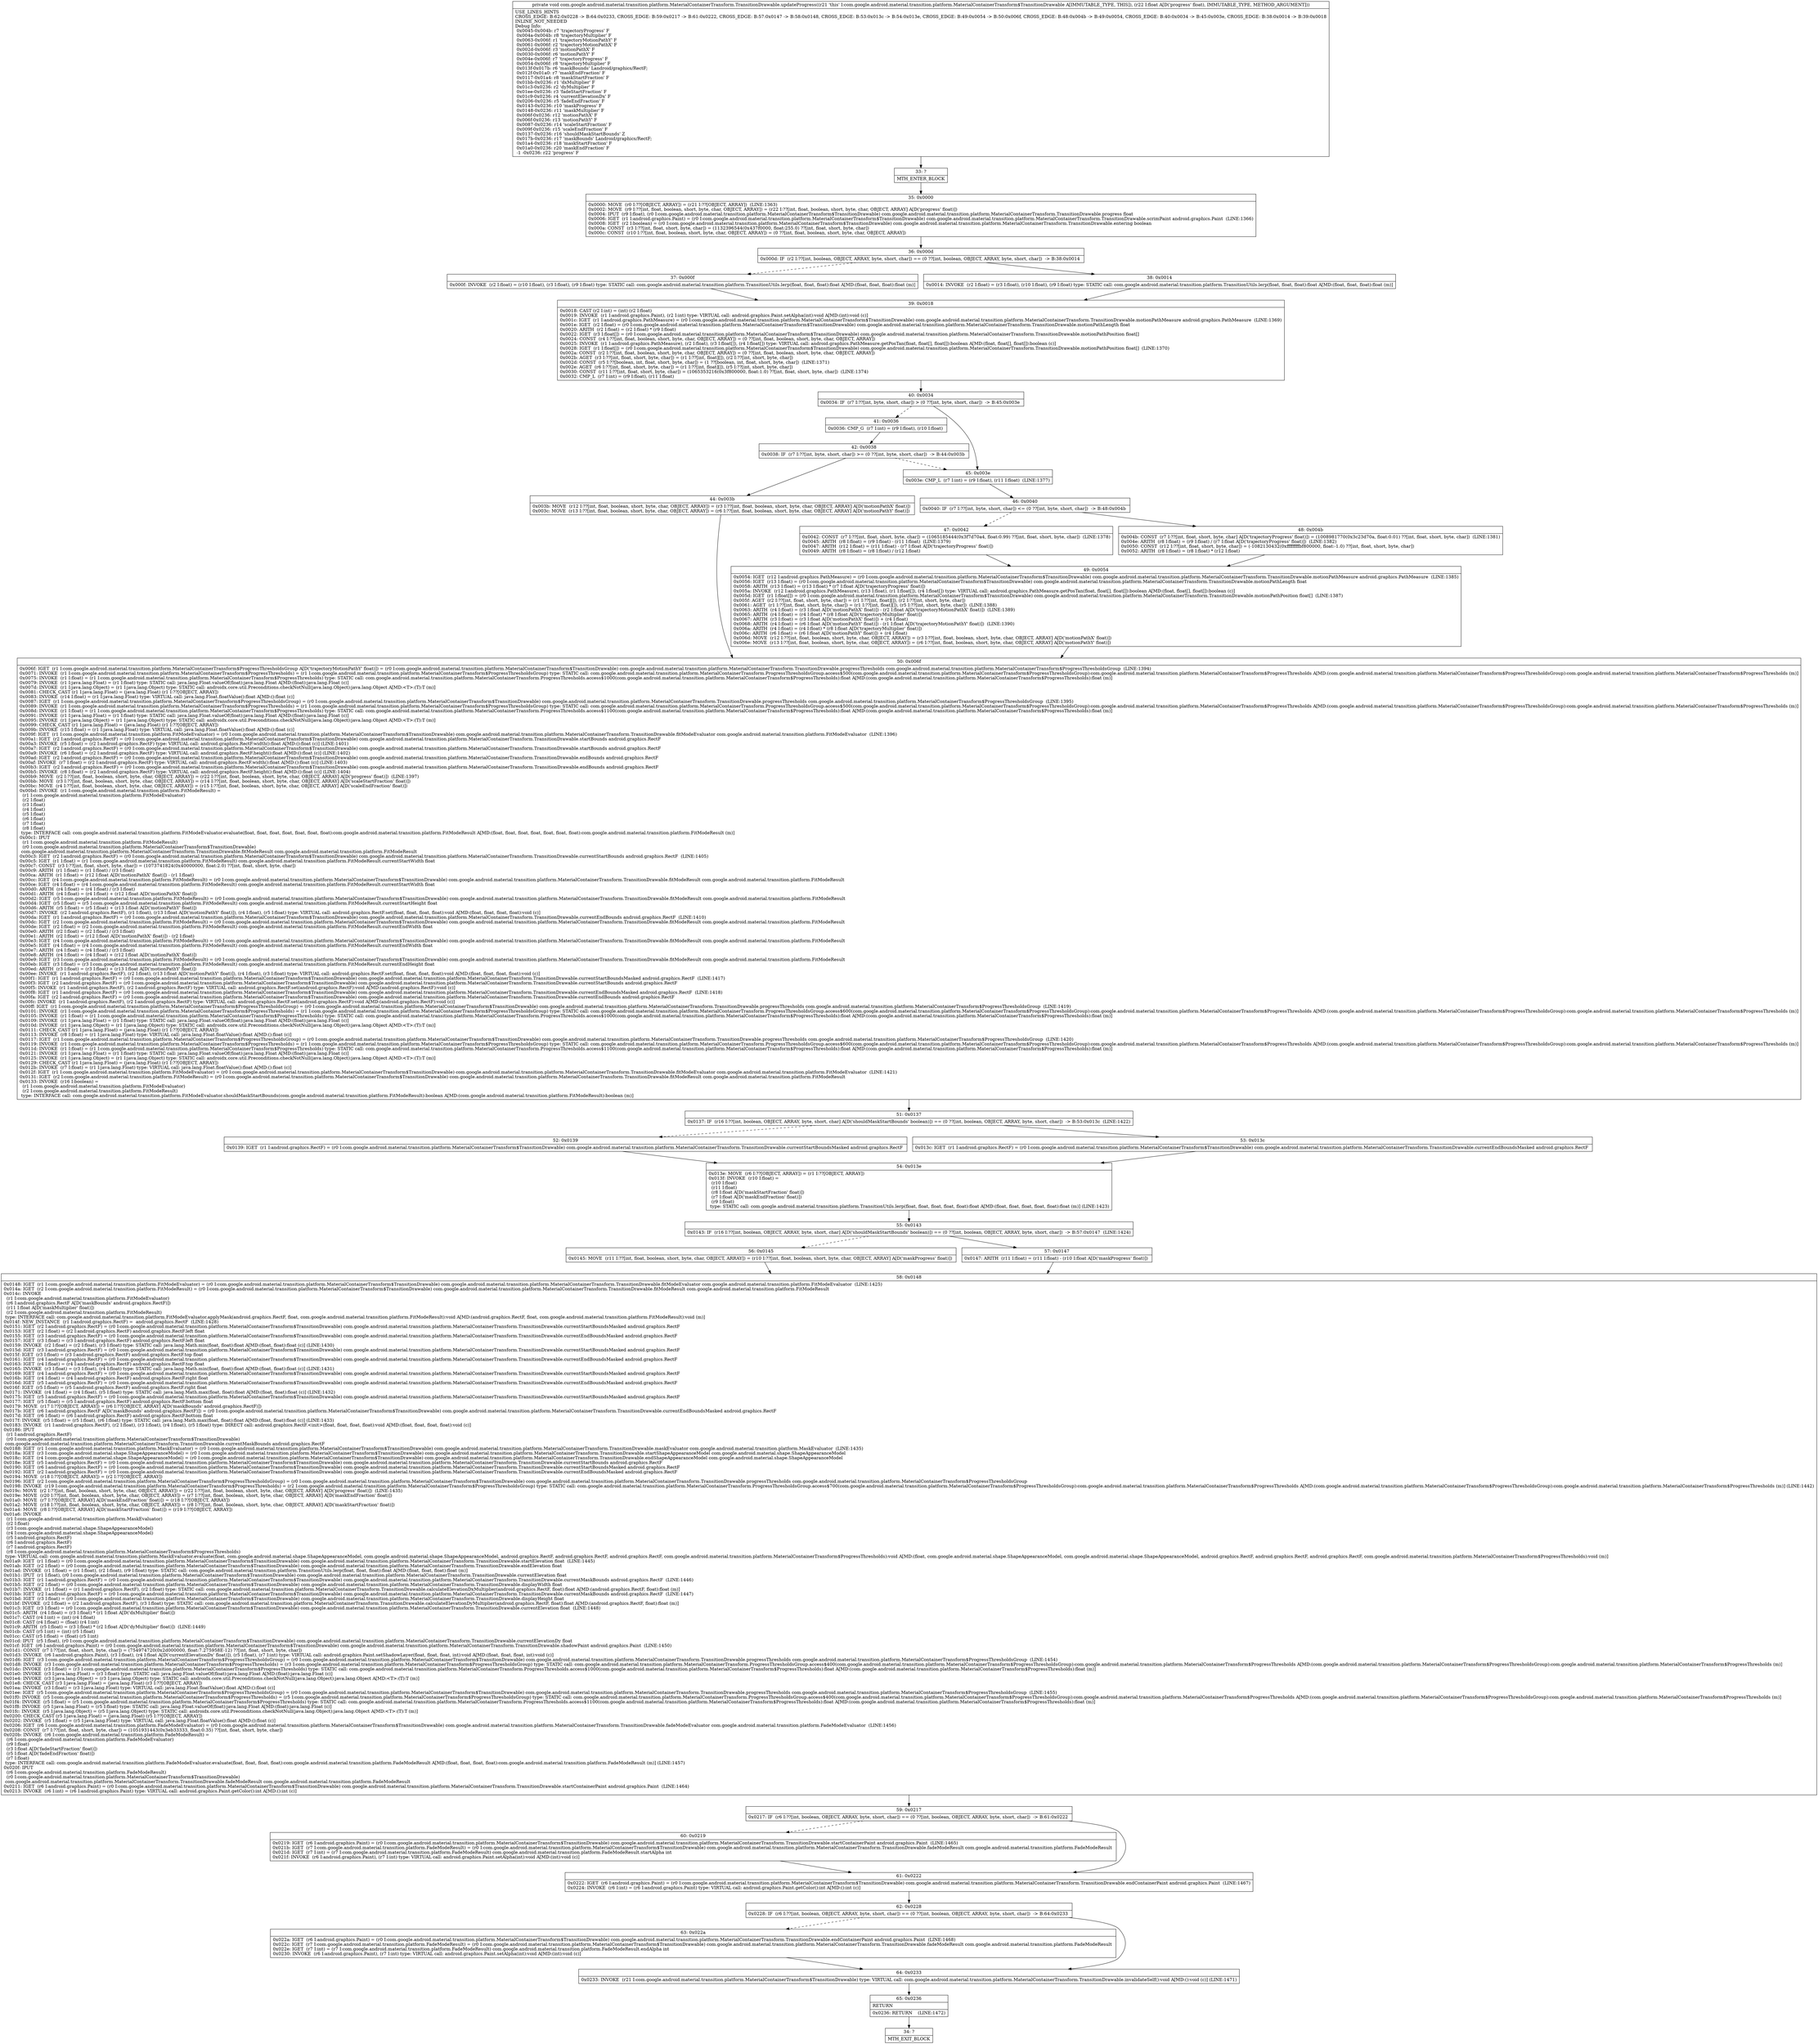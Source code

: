 digraph "CFG forcom.google.android.material.transition.platform.MaterialContainerTransform.TransitionDrawable.updateProgress(F)V" {
Node_33 [shape=record,label="{33\:\ ?|MTH_ENTER_BLOCK\l}"];
Node_35 [shape=record,label="{35\:\ 0x0000|0x0000: MOVE  (r0 I:??[OBJECT, ARRAY]) = (r21 I:??[OBJECT, ARRAY])  (LINE:1363)\l0x0002: MOVE  (r9 I:??[int, float, boolean, short, byte, char, OBJECT, ARRAY]) = (r22 I:??[int, float, boolean, short, byte, char, OBJECT, ARRAY] A[D('progress' float)]) \l0x0004: IPUT  (r9 I:float), (r0 I:com.google.android.material.transition.platform.MaterialContainerTransform$TransitionDrawable) com.google.android.material.transition.platform.MaterialContainerTransform.TransitionDrawable.progress float \l0x0006: IGET  (r1 I:android.graphics.Paint) = (r0 I:com.google.android.material.transition.platform.MaterialContainerTransform$TransitionDrawable) com.google.android.material.transition.platform.MaterialContainerTransform.TransitionDrawable.scrimPaint android.graphics.Paint  (LINE:1366)\l0x0008: IGET  (r2 I:boolean) = (r0 I:com.google.android.material.transition.platform.MaterialContainerTransform$TransitionDrawable) com.google.android.material.transition.platform.MaterialContainerTransform.TransitionDrawable.entering boolean \l0x000a: CONST  (r3 I:??[int, float, short, byte, char]) = (1132396544(0x437f0000, float:255.0) ??[int, float, short, byte, char]) \l0x000c: CONST  (r10 I:??[int, float, boolean, short, byte, char, OBJECT, ARRAY]) = (0 ??[int, float, boolean, short, byte, char, OBJECT, ARRAY]) \l}"];
Node_36 [shape=record,label="{36\:\ 0x000d|0x000d: IF  (r2 I:??[int, boolean, OBJECT, ARRAY, byte, short, char]) == (0 ??[int, boolean, OBJECT, ARRAY, byte, short, char])  \-\> B:38:0x0014 \l}"];
Node_37 [shape=record,label="{37\:\ 0x000f|0x000f: INVOKE  (r2 I:float) = (r10 I:float), (r3 I:float), (r9 I:float) type: STATIC call: com.google.android.material.transition.platform.TransitionUtils.lerp(float, float, float):float A[MD:(float, float, float):float (m)]\l}"];
Node_39 [shape=record,label="{39\:\ 0x0018|0x0018: CAST (r2 I:int) = (int) (r2 I:float) \l0x0019: INVOKE  (r1 I:android.graphics.Paint), (r2 I:int) type: VIRTUAL call: android.graphics.Paint.setAlpha(int):void A[MD:(int):void (c)]\l0x001c: IGET  (r1 I:android.graphics.PathMeasure) = (r0 I:com.google.android.material.transition.platform.MaterialContainerTransform$TransitionDrawable) com.google.android.material.transition.platform.MaterialContainerTransform.TransitionDrawable.motionPathMeasure android.graphics.PathMeasure  (LINE:1369)\l0x001e: IGET  (r2 I:float) = (r0 I:com.google.android.material.transition.platform.MaterialContainerTransform$TransitionDrawable) com.google.android.material.transition.platform.MaterialContainerTransform.TransitionDrawable.motionPathLength float \l0x0020: ARITH  (r2 I:float) = (r2 I:float) * (r9 I:float) \l0x0022: IGET  (r3 I:float[]) = (r0 I:com.google.android.material.transition.platform.MaterialContainerTransform$TransitionDrawable) com.google.android.material.transition.platform.MaterialContainerTransform.TransitionDrawable.motionPathPosition float[] \l0x0024: CONST  (r4 I:??[int, float, boolean, short, byte, char, OBJECT, ARRAY]) = (0 ??[int, float, boolean, short, byte, char, OBJECT, ARRAY]) \l0x0025: INVOKE  (r1 I:android.graphics.PathMeasure), (r2 I:float), (r3 I:float[]), (r4 I:float[]) type: VIRTUAL call: android.graphics.PathMeasure.getPosTan(float, float[], float[]):boolean A[MD:(float, float[], float[]):boolean (c)]\l0x0028: IGET  (r1 I:float[]) = (r0 I:com.google.android.material.transition.platform.MaterialContainerTransform$TransitionDrawable) com.google.android.material.transition.platform.MaterialContainerTransform.TransitionDrawable.motionPathPosition float[]  (LINE:1370)\l0x002a: CONST  (r2 I:??[int, float, boolean, short, byte, char, OBJECT, ARRAY]) = (0 ??[int, float, boolean, short, byte, char, OBJECT, ARRAY]) \l0x002b: AGET  (r3 I:??[int, float, short, byte, char]) = (r1 I:??[int, float][]), (r2 I:??[int, short, byte, char]) \l0x002d: CONST  (r5 I:??[boolean, int, float, short, byte, char]) = (1 ??[boolean, int, float, short, byte, char])  (LINE:1371)\l0x002e: AGET  (r6 I:??[int, float, short, byte, char]) = (r1 I:??[int, float][]), (r5 I:??[int, short, byte, char]) \l0x0030: CONST  (r11 I:??[int, float, short, byte, char]) = (1065353216(0x3f800000, float:1.0) ??[int, float, short, byte, char])  (LINE:1374)\l0x0032: CMP_L  (r7 I:int) = (r9 I:float), (r11 I:float) \l}"];
Node_40 [shape=record,label="{40\:\ 0x0034|0x0034: IF  (r7 I:??[int, byte, short, char]) \> (0 ??[int, byte, short, char])  \-\> B:45:0x003e \l}"];
Node_41 [shape=record,label="{41\:\ 0x0036|0x0036: CMP_G  (r7 I:int) = (r9 I:float), (r10 I:float) \l}"];
Node_42 [shape=record,label="{42\:\ 0x0038|0x0038: IF  (r7 I:??[int, byte, short, char]) \>= (0 ??[int, byte, short, char])  \-\> B:44:0x003b \l}"];
Node_44 [shape=record,label="{44\:\ 0x003b|0x003b: MOVE  (r12 I:??[int, float, boolean, short, byte, char, OBJECT, ARRAY]) = (r3 I:??[int, float, boolean, short, byte, char, OBJECT, ARRAY] A[D('motionPathX' float)]) \l0x003c: MOVE  (r13 I:??[int, float, boolean, short, byte, char, OBJECT, ARRAY]) = (r6 I:??[int, float, boolean, short, byte, char, OBJECT, ARRAY] A[D('motionPathY' float)]) \l}"];
Node_50 [shape=record,label="{50\:\ 0x006f|0x006f: IGET  (r1 I:com.google.android.material.transition.platform.MaterialContainerTransform$ProgressThresholdsGroup A[D('trajectoryMotionPathY' float)]) = (r0 I:com.google.android.material.transition.platform.MaterialContainerTransform$TransitionDrawable) com.google.android.material.transition.platform.MaterialContainerTransform.TransitionDrawable.progressThresholds com.google.android.material.transition.platform.MaterialContainerTransform$ProgressThresholdsGroup  (LINE:1394)\l0x0071: INVOKE  (r1 I:com.google.android.material.transition.platform.MaterialContainerTransform$ProgressThresholds) = (r1 I:com.google.android.material.transition.platform.MaterialContainerTransform$ProgressThresholdsGroup) type: STATIC call: com.google.android.material.transition.platform.MaterialContainerTransform.ProgressThresholdsGroup.access$500(com.google.android.material.transition.platform.MaterialContainerTransform$ProgressThresholdsGroup):com.google.android.material.transition.platform.MaterialContainerTransform$ProgressThresholds A[MD:(com.google.android.material.transition.platform.MaterialContainerTransform$ProgressThresholdsGroup):com.google.android.material.transition.platform.MaterialContainerTransform$ProgressThresholds (m)]\l0x0075: INVOKE  (r1 I:float) = (r1 I:com.google.android.material.transition.platform.MaterialContainerTransform$ProgressThresholds) type: STATIC call: com.google.android.material.transition.platform.MaterialContainerTransform.ProgressThresholds.access$1000(com.google.android.material.transition.platform.MaterialContainerTransform$ProgressThresholds):float A[MD:(com.google.android.material.transition.platform.MaterialContainerTransform$ProgressThresholds):float (m)]\l0x0079: INVOKE  (r1 I:java.lang.Float) = (r1 I:float) type: STATIC call: java.lang.Float.valueOf(float):java.lang.Float A[MD:(float):java.lang.Float (c)]\l0x007d: INVOKE  (r1 I:java.lang.Object) = (r1 I:java.lang.Object) type: STATIC call: androidx.core.util.Preconditions.checkNotNull(java.lang.Object):java.lang.Object A[MD:\<T\>:(T):T (m)]\l0x0081: CHECK_CAST (r1 I:java.lang.Float) = (java.lang.Float) (r1 I:??[OBJECT, ARRAY]) \l0x0083: INVOKE  (r14 I:float) = (r1 I:java.lang.Float) type: VIRTUAL call: java.lang.Float.floatValue():float A[MD:():float (c)]\l0x0087: IGET  (r1 I:com.google.android.material.transition.platform.MaterialContainerTransform$ProgressThresholdsGroup) = (r0 I:com.google.android.material.transition.platform.MaterialContainerTransform$TransitionDrawable) com.google.android.material.transition.platform.MaterialContainerTransform.TransitionDrawable.progressThresholds com.google.android.material.transition.platform.MaterialContainerTransform$ProgressThresholdsGroup  (LINE:1395)\l0x0089: INVOKE  (r1 I:com.google.android.material.transition.platform.MaterialContainerTransform$ProgressThresholds) = (r1 I:com.google.android.material.transition.platform.MaterialContainerTransform$ProgressThresholdsGroup) type: STATIC call: com.google.android.material.transition.platform.MaterialContainerTransform.ProgressThresholdsGroup.access$500(com.google.android.material.transition.platform.MaterialContainerTransform$ProgressThresholdsGroup):com.google.android.material.transition.platform.MaterialContainerTransform$ProgressThresholds A[MD:(com.google.android.material.transition.platform.MaterialContainerTransform$ProgressThresholdsGroup):com.google.android.material.transition.platform.MaterialContainerTransform$ProgressThresholds (m)]\l0x008d: INVOKE  (r1 I:float) = (r1 I:com.google.android.material.transition.platform.MaterialContainerTransform$ProgressThresholds) type: STATIC call: com.google.android.material.transition.platform.MaterialContainerTransform.ProgressThresholds.access$1100(com.google.android.material.transition.platform.MaterialContainerTransform$ProgressThresholds):float A[MD:(com.google.android.material.transition.platform.MaterialContainerTransform$ProgressThresholds):float (m)]\l0x0091: INVOKE  (r1 I:java.lang.Float) = (r1 I:float) type: STATIC call: java.lang.Float.valueOf(float):java.lang.Float A[MD:(float):java.lang.Float (c)]\l0x0095: INVOKE  (r1 I:java.lang.Object) = (r1 I:java.lang.Object) type: STATIC call: androidx.core.util.Preconditions.checkNotNull(java.lang.Object):java.lang.Object A[MD:\<T\>:(T):T (m)]\l0x0099: CHECK_CAST (r1 I:java.lang.Float) = (java.lang.Float) (r1 I:??[OBJECT, ARRAY]) \l0x009b: INVOKE  (r15 I:float) = (r1 I:java.lang.Float) type: VIRTUAL call: java.lang.Float.floatValue():float A[MD:():float (c)]\l0x009f: IGET  (r1 I:com.google.android.material.transition.platform.FitModeEvaluator) = (r0 I:com.google.android.material.transition.platform.MaterialContainerTransform$TransitionDrawable) com.google.android.material.transition.platform.MaterialContainerTransform.TransitionDrawable.fitModeEvaluator com.google.android.material.transition.platform.FitModeEvaluator  (LINE:1396)\l0x00a1: IGET  (r2 I:android.graphics.RectF) = (r0 I:com.google.android.material.transition.platform.MaterialContainerTransform$TransitionDrawable) com.google.android.material.transition.platform.MaterialContainerTransform.TransitionDrawable.startBounds android.graphics.RectF \l0x00a3: INVOKE  (r5 I:float) = (r2 I:android.graphics.RectF) type: VIRTUAL call: android.graphics.RectF.width():float A[MD:():float (c)] (LINE:1401)\l0x00a7: IGET  (r2 I:android.graphics.RectF) = (r0 I:com.google.android.material.transition.platform.MaterialContainerTransform$TransitionDrawable) com.google.android.material.transition.platform.MaterialContainerTransform.TransitionDrawable.startBounds android.graphics.RectF \l0x00a9: INVOKE  (r6 I:float) = (r2 I:android.graphics.RectF) type: VIRTUAL call: android.graphics.RectF.height():float A[MD:():float (c)] (LINE:1402)\l0x00ad: IGET  (r2 I:android.graphics.RectF) = (r0 I:com.google.android.material.transition.platform.MaterialContainerTransform$TransitionDrawable) com.google.android.material.transition.platform.MaterialContainerTransform.TransitionDrawable.endBounds android.graphics.RectF \l0x00af: INVOKE  (r7 I:float) = (r2 I:android.graphics.RectF) type: VIRTUAL call: android.graphics.RectF.width():float A[MD:():float (c)] (LINE:1403)\l0x00b3: IGET  (r2 I:android.graphics.RectF) = (r0 I:com.google.android.material.transition.platform.MaterialContainerTransform$TransitionDrawable) com.google.android.material.transition.platform.MaterialContainerTransform.TransitionDrawable.endBounds android.graphics.RectF \l0x00b5: INVOKE  (r8 I:float) = (r2 I:android.graphics.RectF) type: VIRTUAL call: android.graphics.RectF.height():float A[MD:():float (c)] (LINE:1404)\l0x00b9: MOVE  (r2 I:??[int, float, boolean, short, byte, char, OBJECT, ARRAY]) = (r22 I:??[int, float, boolean, short, byte, char, OBJECT, ARRAY] A[D('progress' float)])  (LINE:1397)\l0x00bb: MOVE  (r3 I:??[int, float, boolean, short, byte, char, OBJECT, ARRAY]) = (r14 I:??[int, float, boolean, short, byte, char, OBJECT, ARRAY] A[D('scaleStartFraction' float)]) \l0x00bc: MOVE  (r4 I:??[int, float, boolean, short, byte, char, OBJECT, ARRAY]) = (r15 I:??[int, float, boolean, short, byte, char, OBJECT, ARRAY] A[D('scaleEndFraction' float)]) \l0x00bd: INVOKE  (r1 I:com.google.android.material.transition.platform.FitModeResult) = \l  (r1 I:com.google.android.material.transition.platform.FitModeEvaluator)\l  (r2 I:float)\l  (r3 I:float)\l  (r4 I:float)\l  (r5 I:float)\l  (r6 I:float)\l  (r7 I:float)\l  (r8 I:float)\l type: INTERFACE call: com.google.android.material.transition.platform.FitModeEvaluator.evaluate(float, float, float, float, float, float, float):com.google.android.material.transition.platform.FitModeResult A[MD:(float, float, float, float, float, float, float):com.google.android.material.transition.platform.FitModeResult (m)]\l0x00c1: IPUT  \l  (r1 I:com.google.android.material.transition.platform.FitModeResult)\l  (r0 I:com.google.android.material.transition.platform.MaterialContainerTransform$TransitionDrawable)\l com.google.android.material.transition.platform.MaterialContainerTransform.TransitionDrawable.fitModeResult com.google.android.material.transition.platform.FitModeResult \l0x00c3: IGET  (r2 I:android.graphics.RectF) = (r0 I:com.google.android.material.transition.platform.MaterialContainerTransform$TransitionDrawable) com.google.android.material.transition.platform.MaterialContainerTransform.TransitionDrawable.currentStartBounds android.graphics.RectF  (LINE:1405)\l0x00c5: IGET  (r1 I:float) = (r1 I:com.google.android.material.transition.platform.FitModeResult) com.google.android.material.transition.platform.FitModeResult.currentStartWidth float \l0x00c7: CONST  (r3 I:??[int, float, short, byte, char]) = (1073741824(0x40000000, float:2.0) ??[int, float, short, byte, char]) \l0x00c9: ARITH  (r1 I:float) = (r1 I:float) \/ (r3 I:float) \l0x00ca: ARITH  (r1 I:float) = (r12 I:float A[D('motionPathX' float)]) \- (r1 I:float) \l0x00cc: IGET  (r4 I:com.google.android.material.transition.platform.FitModeResult) = (r0 I:com.google.android.material.transition.platform.MaterialContainerTransform$TransitionDrawable) com.google.android.material.transition.platform.MaterialContainerTransform.TransitionDrawable.fitModeResult com.google.android.material.transition.platform.FitModeResult \l0x00ce: IGET  (r4 I:float) = (r4 I:com.google.android.material.transition.platform.FitModeResult) com.google.android.material.transition.platform.FitModeResult.currentStartWidth float \l0x00d0: ARITH  (r4 I:float) = (r4 I:float) \/ (r3 I:float) \l0x00d1: ARITH  (r4 I:float) = (r4 I:float) + (r12 I:float A[D('motionPathX' float)]) \l0x00d2: IGET  (r5 I:com.google.android.material.transition.platform.FitModeResult) = (r0 I:com.google.android.material.transition.platform.MaterialContainerTransform$TransitionDrawable) com.google.android.material.transition.platform.MaterialContainerTransform.TransitionDrawable.fitModeResult com.google.android.material.transition.platform.FitModeResult \l0x00d4: IGET  (r5 I:float) = (r5 I:com.google.android.material.transition.platform.FitModeResult) com.google.android.material.transition.platform.FitModeResult.currentStartHeight float \l0x00d6: ARITH  (r5 I:float) = (r5 I:float) + (r13 I:float A[D('motionPathY' float)]) \l0x00d7: INVOKE  (r2 I:android.graphics.RectF), (r1 I:float), (r13 I:float A[D('motionPathY' float)]), (r4 I:float), (r5 I:float) type: VIRTUAL call: android.graphics.RectF.set(float, float, float, float):void A[MD:(float, float, float, float):void (c)]\l0x00da: IGET  (r1 I:android.graphics.RectF) = (r0 I:com.google.android.material.transition.platform.MaterialContainerTransform$TransitionDrawable) com.google.android.material.transition.platform.MaterialContainerTransform.TransitionDrawable.currentEndBounds android.graphics.RectF  (LINE:1410)\l0x00dc: IGET  (r2 I:com.google.android.material.transition.platform.FitModeResult) = (r0 I:com.google.android.material.transition.platform.MaterialContainerTransform$TransitionDrawable) com.google.android.material.transition.platform.MaterialContainerTransform.TransitionDrawable.fitModeResult com.google.android.material.transition.platform.FitModeResult \l0x00de: IGET  (r2 I:float) = (r2 I:com.google.android.material.transition.platform.FitModeResult) com.google.android.material.transition.platform.FitModeResult.currentEndWidth float \l0x00e0: ARITH  (r2 I:float) = (r2 I:float) \/ (r3 I:float) \l0x00e1: ARITH  (r2 I:float) = (r12 I:float A[D('motionPathX' float)]) \- (r2 I:float) \l0x00e3: IGET  (r4 I:com.google.android.material.transition.platform.FitModeResult) = (r0 I:com.google.android.material.transition.platform.MaterialContainerTransform$TransitionDrawable) com.google.android.material.transition.platform.MaterialContainerTransform.TransitionDrawable.fitModeResult com.google.android.material.transition.platform.FitModeResult \l0x00e5: IGET  (r4 I:float) = (r4 I:com.google.android.material.transition.platform.FitModeResult) com.google.android.material.transition.platform.FitModeResult.currentEndWidth float \l0x00e7: ARITH  (r4 I:float) = (r4 I:float) \/ (r3 I:float) \l0x00e8: ARITH  (r4 I:float) = (r4 I:float) + (r12 I:float A[D('motionPathX' float)]) \l0x00e9: IGET  (r3 I:com.google.android.material.transition.platform.FitModeResult) = (r0 I:com.google.android.material.transition.platform.MaterialContainerTransform$TransitionDrawable) com.google.android.material.transition.platform.MaterialContainerTransform.TransitionDrawable.fitModeResult com.google.android.material.transition.platform.FitModeResult \l0x00eb: IGET  (r3 I:float) = (r3 I:com.google.android.material.transition.platform.FitModeResult) com.google.android.material.transition.platform.FitModeResult.currentEndHeight float \l0x00ed: ARITH  (r3 I:float) = (r3 I:float) + (r13 I:float A[D('motionPathY' float)]) \l0x00ee: INVOKE  (r1 I:android.graphics.RectF), (r2 I:float), (r13 I:float A[D('motionPathY' float)]), (r4 I:float), (r3 I:float) type: VIRTUAL call: android.graphics.RectF.set(float, float, float, float):void A[MD:(float, float, float, float):void (c)]\l0x00f1: IGET  (r1 I:android.graphics.RectF) = (r0 I:com.google.android.material.transition.platform.MaterialContainerTransform$TransitionDrawable) com.google.android.material.transition.platform.MaterialContainerTransform.TransitionDrawable.currentStartBoundsMasked android.graphics.RectF  (LINE:1417)\l0x00f3: IGET  (r2 I:android.graphics.RectF) = (r0 I:com.google.android.material.transition.platform.MaterialContainerTransform$TransitionDrawable) com.google.android.material.transition.platform.MaterialContainerTransform.TransitionDrawable.currentStartBounds android.graphics.RectF \l0x00f5: INVOKE  (r1 I:android.graphics.RectF), (r2 I:android.graphics.RectF) type: VIRTUAL call: android.graphics.RectF.set(android.graphics.RectF):void A[MD:(android.graphics.RectF):void (c)]\l0x00f8: IGET  (r1 I:android.graphics.RectF) = (r0 I:com.google.android.material.transition.platform.MaterialContainerTransform$TransitionDrawable) com.google.android.material.transition.platform.MaterialContainerTransform.TransitionDrawable.currentEndBoundsMasked android.graphics.RectF  (LINE:1418)\l0x00fa: IGET  (r2 I:android.graphics.RectF) = (r0 I:com.google.android.material.transition.platform.MaterialContainerTransform$TransitionDrawable) com.google.android.material.transition.platform.MaterialContainerTransform.TransitionDrawable.currentEndBounds android.graphics.RectF \l0x00fc: INVOKE  (r1 I:android.graphics.RectF), (r2 I:android.graphics.RectF) type: VIRTUAL call: android.graphics.RectF.set(android.graphics.RectF):void A[MD:(android.graphics.RectF):void (c)]\l0x00ff: IGET  (r1 I:com.google.android.material.transition.platform.MaterialContainerTransform$ProgressThresholdsGroup) = (r0 I:com.google.android.material.transition.platform.MaterialContainerTransform$TransitionDrawable) com.google.android.material.transition.platform.MaterialContainerTransform.TransitionDrawable.progressThresholds com.google.android.material.transition.platform.MaterialContainerTransform$ProgressThresholdsGroup  (LINE:1419)\l0x0101: INVOKE  (r1 I:com.google.android.material.transition.platform.MaterialContainerTransform$ProgressThresholds) = (r1 I:com.google.android.material.transition.platform.MaterialContainerTransform$ProgressThresholdsGroup) type: STATIC call: com.google.android.material.transition.platform.MaterialContainerTransform.ProgressThresholdsGroup.access$600(com.google.android.material.transition.platform.MaterialContainerTransform$ProgressThresholdsGroup):com.google.android.material.transition.platform.MaterialContainerTransform$ProgressThresholds A[MD:(com.google.android.material.transition.platform.MaterialContainerTransform$ProgressThresholdsGroup):com.google.android.material.transition.platform.MaterialContainerTransform$ProgressThresholds (m)]\l0x0105: INVOKE  (r1 I:float) = (r1 I:com.google.android.material.transition.platform.MaterialContainerTransform$ProgressThresholds) type: STATIC call: com.google.android.material.transition.platform.MaterialContainerTransform.ProgressThresholds.access$1000(com.google.android.material.transition.platform.MaterialContainerTransform$ProgressThresholds):float A[MD:(com.google.android.material.transition.platform.MaterialContainerTransform$ProgressThresholds):float (m)]\l0x0109: INVOKE  (r1 I:java.lang.Float) = (r1 I:float) type: STATIC call: java.lang.Float.valueOf(float):java.lang.Float A[MD:(float):java.lang.Float (c)]\l0x010d: INVOKE  (r1 I:java.lang.Object) = (r1 I:java.lang.Object) type: STATIC call: androidx.core.util.Preconditions.checkNotNull(java.lang.Object):java.lang.Object A[MD:\<T\>:(T):T (m)]\l0x0111: CHECK_CAST (r1 I:java.lang.Float) = (java.lang.Float) (r1 I:??[OBJECT, ARRAY]) \l0x0113: INVOKE  (r8 I:float) = (r1 I:java.lang.Float) type: VIRTUAL call: java.lang.Float.floatValue():float A[MD:():float (c)]\l0x0117: IGET  (r1 I:com.google.android.material.transition.platform.MaterialContainerTransform$ProgressThresholdsGroup) = (r0 I:com.google.android.material.transition.platform.MaterialContainerTransform$TransitionDrawable) com.google.android.material.transition.platform.MaterialContainerTransform.TransitionDrawable.progressThresholds com.google.android.material.transition.platform.MaterialContainerTransform$ProgressThresholdsGroup  (LINE:1420)\l0x0119: INVOKE  (r1 I:com.google.android.material.transition.platform.MaterialContainerTransform$ProgressThresholds) = (r1 I:com.google.android.material.transition.platform.MaterialContainerTransform$ProgressThresholdsGroup) type: STATIC call: com.google.android.material.transition.platform.MaterialContainerTransform.ProgressThresholdsGroup.access$600(com.google.android.material.transition.platform.MaterialContainerTransform$ProgressThresholdsGroup):com.google.android.material.transition.platform.MaterialContainerTransform$ProgressThresholds A[MD:(com.google.android.material.transition.platform.MaterialContainerTransform$ProgressThresholdsGroup):com.google.android.material.transition.platform.MaterialContainerTransform$ProgressThresholds (m)]\l0x011d: INVOKE  (r1 I:float) = (r1 I:com.google.android.material.transition.platform.MaterialContainerTransform$ProgressThresholds) type: STATIC call: com.google.android.material.transition.platform.MaterialContainerTransform.ProgressThresholds.access$1100(com.google.android.material.transition.platform.MaterialContainerTransform$ProgressThresholds):float A[MD:(com.google.android.material.transition.platform.MaterialContainerTransform$ProgressThresholds):float (m)]\l0x0121: INVOKE  (r1 I:java.lang.Float) = (r1 I:float) type: STATIC call: java.lang.Float.valueOf(float):java.lang.Float A[MD:(float):java.lang.Float (c)]\l0x0125: INVOKE  (r1 I:java.lang.Object) = (r1 I:java.lang.Object) type: STATIC call: androidx.core.util.Preconditions.checkNotNull(java.lang.Object):java.lang.Object A[MD:\<T\>:(T):T (m)]\l0x0129: CHECK_CAST (r1 I:java.lang.Float) = (java.lang.Float) (r1 I:??[OBJECT, ARRAY]) \l0x012b: INVOKE  (r7 I:float) = (r1 I:java.lang.Float) type: VIRTUAL call: java.lang.Float.floatValue():float A[MD:():float (c)]\l0x012f: IGET  (r1 I:com.google.android.material.transition.platform.FitModeEvaluator) = (r0 I:com.google.android.material.transition.platform.MaterialContainerTransform$TransitionDrawable) com.google.android.material.transition.platform.MaterialContainerTransform.TransitionDrawable.fitModeEvaluator com.google.android.material.transition.platform.FitModeEvaluator  (LINE:1421)\l0x0131: IGET  (r2 I:com.google.android.material.transition.platform.FitModeResult) = (r0 I:com.google.android.material.transition.platform.MaterialContainerTransform$TransitionDrawable) com.google.android.material.transition.platform.MaterialContainerTransform.TransitionDrawable.fitModeResult com.google.android.material.transition.platform.FitModeResult \l0x0133: INVOKE  (r16 I:boolean) = \l  (r1 I:com.google.android.material.transition.platform.FitModeEvaluator)\l  (r2 I:com.google.android.material.transition.platform.FitModeResult)\l type: INTERFACE call: com.google.android.material.transition.platform.FitModeEvaluator.shouldMaskStartBounds(com.google.android.material.transition.platform.FitModeResult):boolean A[MD:(com.google.android.material.transition.platform.FitModeResult):boolean (m)]\l}"];
Node_51 [shape=record,label="{51\:\ 0x0137|0x0137: IF  (r16 I:??[int, boolean, OBJECT, ARRAY, byte, short, char] A[D('shouldMaskStartBounds' boolean)]) == (0 ??[int, boolean, OBJECT, ARRAY, byte, short, char])  \-\> B:53:0x013c  (LINE:1422)\l}"];
Node_52 [shape=record,label="{52\:\ 0x0139|0x0139: IGET  (r1 I:android.graphics.RectF) = (r0 I:com.google.android.material.transition.platform.MaterialContainerTransform$TransitionDrawable) com.google.android.material.transition.platform.MaterialContainerTransform.TransitionDrawable.currentStartBoundsMasked android.graphics.RectF \l}"];
Node_54 [shape=record,label="{54\:\ 0x013e|0x013e: MOVE  (r6 I:??[OBJECT, ARRAY]) = (r1 I:??[OBJECT, ARRAY]) \l0x013f: INVOKE  (r10 I:float) = \l  (r10 I:float)\l  (r11 I:float)\l  (r8 I:float A[D('maskStartFraction' float)])\l  (r7 I:float A[D('maskEndFraction' float)])\l  (r9 I:float)\l type: STATIC call: com.google.android.material.transition.platform.TransitionUtils.lerp(float, float, float, float, float):float A[MD:(float, float, float, float, float):float (m)] (LINE:1423)\l}"];
Node_55 [shape=record,label="{55\:\ 0x0143|0x0143: IF  (r16 I:??[int, boolean, OBJECT, ARRAY, byte, short, char] A[D('shouldMaskStartBounds' boolean)]) == (0 ??[int, boolean, OBJECT, ARRAY, byte, short, char])  \-\> B:57:0x0147  (LINE:1424)\l}"];
Node_56 [shape=record,label="{56\:\ 0x0145|0x0145: MOVE  (r11 I:??[int, float, boolean, short, byte, char, OBJECT, ARRAY]) = (r10 I:??[int, float, boolean, short, byte, char, OBJECT, ARRAY] A[D('maskProgress' float)]) \l}"];
Node_58 [shape=record,label="{58\:\ 0x0148|0x0148: IGET  (r1 I:com.google.android.material.transition.platform.FitModeEvaluator) = (r0 I:com.google.android.material.transition.platform.MaterialContainerTransform$TransitionDrawable) com.google.android.material.transition.platform.MaterialContainerTransform.TransitionDrawable.fitModeEvaluator com.google.android.material.transition.platform.FitModeEvaluator  (LINE:1425)\l0x014a: IGET  (r2 I:com.google.android.material.transition.platform.FitModeResult) = (r0 I:com.google.android.material.transition.platform.MaterialContainerTransform$TransitionDrawable) com.google.android.material.transition.platform.MaterialContainerTransform.TransitionDrawable.fitModeResult com.google.android.material.transition.platform.FitModeResult \l0x014c: INVOKE  \l  (r1 I:com.google.android.material.transition.platform.FitModeEvaluator)\l  (r6 I:android.graphics.RectF A[D('maskBounds' android.graphics.RectF)])\l  (r11 I:float A[D('maskMultiplier' float)])\l  (r2 I:com.google.android.material.transition.platform.FitModeResult)\l type: INTERFACE call: com.google.android.material.transition.platform.FitModeEvaluator.applyMask(android.graphics.RectF, float, com.google.android.material.transition.platform.FitModeResult):void A[MD:(android.graphics.RectF, float, com.google.android.material.transition.platform.FitModeResult):void (m)]\l0x014f: NEW_INSTANCE  (r1 I:android.graphics.RectF) =  android.graphics.RectF  (LINE:1428)\l0x0151: IGET  (r2 I:android.graphics.RectF) = (r0 I:com.google.android.material.transition.platform.MaterialContainerTransform$TransitionDrawable) com.google.android.material.transition.platform.MaterialContainerTransform.TransitionDrawable.currentStartBoundsMasked android.graphics.RectF \l0x0153: IGET  (r2 I:float) = (r2 I:android.graphics.RectF) android.graphics.RectF.left float \l0x0155: IGET  (r3 I:android.graphics.RectF) = (r0 I:com.google.android.material.transition.platform.MaterialContainerTransform$TransitionDrawable) com.google.android.material.transition.platform.MaterialContainerTransform.TransitionDrawable.currentEndBoundsMasked android.graphics.RectF \l0x0157: IGET  (r3 I:float) = (r3 I:android.graphics.RectF) android.graphics.RectF.left float \l0x0159: INVOKE  (r2 I:float) = (r2 I:float), (r3 I:float) type: STATIC call: java.lang.Math.min(float, float):float A[MD:(float, float):float (c)] (LINE:1430)\l0x015d: IGET  (r3 I:android.graphics.RectF) = (r0 I:com.google.android.material.transition.platform.MaterialContainerTransform$TransitionDrawable) com.google.android.material.transition.platform.MaterialContainerTransform.TransitionDrawable.currentStartBoundsMasked android.graphics.RectF \l0x015f: IGET  (r3 I:float) = (r3 I:android.graphics.RectF) android.graphics.RectF.top float \l0x0161: IGET  (r4 I:android.graphics.RectF) = (r0 I:com.google.android.material.transition.platform.MaterialContainerTransform$TransitionDrawable) com.google.android.material.transition.platform.MaterialContainerTransform.TransitionDrawable.currentEndBoundsMasked android.graphics.RectF \l0x0163: IGET  (r4 I:float) = (r4 I:android.graphics.RectF) android.graphics.RectF.top float \l0x0165: INVOKE  (r3 I:float) = (r3 I:float), (r4 I:float) type: STATIC call: java.lang.Math.min(float, float):float A[MD:(float, float):float (c)] (LINE:1431)\l0x0169: IGET  (r4 I:android.graphics.RectF) = (r0 I:com.google.android.material.transition.platform.MaterialContainerTransform$TransitionDrawable) com.google.android.material.transition.platform.MaterialContainerTransform.TransitionDrawable.currentStartBoundsMasked android.graphics.RectF \l0x016b: IGET  (r4 I:float) = (r4 I:android.graphics.RectF) android.graphics.RectF.right float \l0x016d: IGET  (r5 I:android.graphics.RectF) = (r0 I:com.google.android.material.transition.platform.MaterialContainerTransform$TransitionDrawable) com.google.android.material.transition.platform.MaterialContainerTransform.TransitionDrawable.currentEndBoundsMasked android.graphics.RectF \l0x016f: IGET  (r5 I:float) = (r5 I:android.graphics.RectF) android.graphics.RectF.right float \l0x0171: INVOKE  (r4 I:float) = (r4 I:float), (r5 I:float) type: STATIC call: java.lang.Math.max(float, float):float A[MD:(float, float):float (c)] (LINE:1432)\l0x0175: IGET  (r5 I:android.graphics.RectF) = (r0 I:com.google.android.material.transition.platform.MaterialContainerTransform$TransitionDrawable) com.google.android.material.transition.platform.MaterialContainerTransform.TransitionDrawable.currentStartBoundsMasked android.graphics.RectF \l0x0177: IGET  (r5 I:float) = (r5 I:android.graphics.RectF) android.graphics.RectF.bottom float \l0x0179: MOVE  (r17 I:??[OBJECT, ARRAY]) = (r6 I:??[OBJECT, ARRAY] A[D('maskBounds' android.graphics.RectF)]) \l0x017b: IGET  (r6 I:android.graphics.RectF A[D('maskBounds' android.graphics.RectF)]) = (r0 I:com.google.android.material.transition.platform.MaterialContainerTransform$TransitionDrawable) com.google.android.material.transition.platform.MaterialContainerTransform.TransitionDrawable.currentEndBoundsMasked android.graphics.RectF \l0x017d: IGET  (r6 I:float) = (r6 I:android.graphics.RectF) android.graphics.RectF.bottom float \l0x017f: INVOKE  (r5 I:float) = (r5 I:float), (r6 I:float) type: STATIC call: java.lang.Math.max(float, float):float A[MD:(float, float):float (c)] (LINE:1433)\l0x0183: INVOKE  (r1 I:android.graphics.RectF), (r2 I:float), (r3 I:float), (r4 I:float), (r5 I:float) type: DIRECT call: android.graphics.RectF.\<init\>(float, float, float, float):void A[MD:(float, float, float, float):void (c)]\l0x0186: IPUT  \l  (r1 I:android.graphics.RectF)\l  (r0 I:com.google.android.material.transition.platform.MaterialContainerTransform$TransitionDrawable)\l com.google.android.material.transition.platform.MaterialContainerTransform.TransitionDrawable.currentMaskBounds android.graphics.RectF \l0x0188: IGET  (r1 I:com.google.android.material.transition.platform.MaskEvaluator) = (r0 I:com.google.android.material.transition.platform.MaterialContainerTransform$TransitionDrawable) com.google.android.material.transition.platform.MaterialContainerTransform.TransitionDrawable.maskEvaluator com.google.android.material.transition.platform.MaskEvaluator  (LINE:1435)\l0x018a: IGET  (r3 I:com.google.android.material.shape.ShapeAppearanceModel) = (r0 I:com.google.android.material.transition.platform.MaterialContainerTransform$TransitionDrawable) com.google.android.material.transition.platform.MaterialContainerTransform.TransitionDrawable.startShapeAppearanceModel com.google.android.material.shape.ShapeAppearanceModel \l0x018c: IGET  (r4 I:com.google.android.material.shape.ShapeAppearanceModel) = (r0 I:com.google.android.material.transition.platform.MaterialContainerTransform$TransitionDrawable) com.google.android.material.transition.platform.MaterialContainerTransform.TransitionDrawable.endShapeAppearanceModel com.google.android.material.shape.ShapeAppearanceModel \l0x018e: IGET  (r5 I:android.graphics.RectF) = (r0 I:com.google.android.material.transition.platform.MaterialContainerTransform$TransitionDrawable) com.google.android.material.transition.platform.MaterialContainerTransform.TransitionDrawable.currentStartBounds android.graphics.RectF \l0x0190: IGET  (r6 I:android.graphics.RectF) = (r0 I:com.google.android.material.transition.platform.MaterialContainerTransform$TransitionDrawable) com.google.android.material.transition.platform.MaterialContainerTransform.TransitionDrawable.currentStartBoundsMasked android.graphics.RectF \l0x0192: IGET  (r2 I:android.graphics.RectF) = (r0 I:com.google.android.material.transition.platform.MaterialContainerTransform$TransitionDrawable) com.google.android.material.transition.platform.MaterialContainerTransform.TransitionDrawable.currentEndBoundsMasked android.graphics.RectF \l0x0194: MOVE  (r18 I:??[OBJECT, ARRAY]) = (r2 I:??[OBJECT, ARRAY]) \l0x0196: IGET  (r2 I:com.google.android.material.transition.platform.MaterialContainerTransform$ProgressThresholdsGroup) = (r0 I:com.google.android.material.transition.platform.MaterialContainerTransform$TransitionDrawable) com.google.android.material.transition.platform.MaterialContainerTransform.TransitionDrawable.progressThresholds com.google.android.material.transition.platform.MaterialContainerTransform$ProgressThresholdsGroup \l0x0198: INVOKE  (r19 I:com.google.android.material.transition.platform.MaterialContainerTransform$ProgressThresholds) = (r2 I:com.google.android.material.transition.platform.MaterialContainerTransform$ProgressThresholdsGroup) type: STATIC call: com.google.android.material.transition.platform.MaterialContainerTransform.ProgressThresholdsGroup.access$700(com.google.android.material.transition.platform.MaterialContainerTransform$ProgressThresholdsGroup):com.google.android.material.transition.platform.MaterialContainerTransform$ProgressThresholds A[MD:(com.google.android.material.transition.platform.MaterialContainerTransform$ProgressThresholdsGroup):com.google.android.material.transition.platform.MaterialContainerTransform$ProgressThresholds (m)] (LINE:1442)\l0x019c: MOVE  (r2 I:??[int, float, boolean, short, byte, char, OBJECT, ARRAY]) = (r22 I:??[int, float, boolean, short, byte, char, OBJECT, ARRAY] A[D('progress' float)])  (LINE:1435)\l0x019e: MOVE  (r20 I:??[int, float, boolean, short, byte, char, OBJECT, ARRAY]) = (r7 I:??[int, float, boolean, short, byte, char, OBJECT, ARRAY] A[D('maskEndFraction' float)]) \l0x01a0: MOVE  (r7 I:??[OBJECT, ARRAY] A[D('maskEndFraction' float)]) = (r18 I:??[OBJECT, ARRAY]) \l0x01a2: MOVE  (r18 I:??[int, float, boolean, short, byte, char, OBJECT, ARRAY]) = (r8 I:??[int, float, boolean, short, byte, char, OBJECT, ARRAY] A[D('maskStartFraction' float)]) \l0x01a4: MOVE  (r8 I:??[OBJECT, ARRAY] A[D('maskStartFraction' float)]) = (r19 I:??[OBJECT, ARRAY]) \l0x01a6: INVOKE  \l  (r1 I:com.google.android.material.transition.platform.MaskEvaluator)\l  (r2 I:float)\l  (r3 I:com.google.android.material.shape.ShapeAppearanceModel)\l  (r4 I:com.google.android.material.shape.ShapeAppearanceModel)\l  (r5 I:android.graphics.RectF)\l  (r6 I:android.graphics.RectF)\l  (r7 I:android.graphics.RectF)\l  (r8 I:com.google.android.material.transition.platform.MaterialContainerTransform$ProgressThresholds)\l type: VIRTUAL call: com.google.android.material.transition.platform.MaskEvaluator.evaluate(float, com.google.android.material.shape.ShapeAppearanceModel, com.google.android.material.shape.ShapeAppearanceModel, android.graphics.RectF, android.graphics.RectF, android.graphics.RectF, com.google.android.material.transition.platform.MaterialContainerTransform$ProgressThresholds):void A[MD:(float, com.google.android.material.shape.ShapeAppearanceModel, com.google.android.material.shape.ShapeAppearanceModel, android.graphics.RectF, android.graphics.RectF, android.graphics.RectF, com.google.android.material.transition.platform.MaterialContainerTransform$ProgressThresholds):void (m)]\l0x01a9: IGET  (r1 I:float) = (r0 I:com.google.android.material.transition.platform.MaterialContainerTransform$TransitionDrawable) com.google.android.material.transition.platform.MaterialContainerTransform.TransitionDrawable.startElevation float  (LINE:1445)\l0x01ab: IGET  (r2 I:float) = (r0 I:com.google.android.material.transition.platform.MaterialContainerTransform$TransitionDrawable) com.google.android.material.transition.platform.MaterialContainerTransform.TransitionDrawable.endElevation float \l0x01ad: INVOKE  (r1 I:float) = (r1 I:float), (r2 I:float), (r9 I:float) type: STATIC call: com.google.android.material.transition.platform.TransitionUtils.lerp(float, float, float):float A[MD:(float, float, float):float (m)]\l0x01b1: IPUT  (r1 I:float), (r0 I:com.google.android.material.transition.platform.MaterialContainerTransform$TransitionDrawable) com.google.android.material.transition.platform.MaterialContainerTransform.TransitionDrawable.currentElevation float \l0x01b3: IGET  (r1 I:android.graphics.RectF) = (r0 I:com.google.android.material.transition.platform.MaterialContainerTransform$TransitionDrawable) com.google.android.material.transition.platform.MaterialContainerTransform.TransitionDrawable.currentMaskBounds android.graphics.RectF  (LINE:1446)\l0x01b5: IGET  (r2 I:float) = (r0 I:com.google.android.material.transition.platform.MaterialContainerTransform$TransitionDrawable) com.google.android.material.transition.platform.MaterialContainerTransform.TransitionDrawable.displayWidth float \l0x01b7: INVOKE  (r1 I:float) = (r1 I:android.graphics.RectF), (r2 I:float) type: STATIC call: com.google.android.material.transition.platform.MaterialContainerTransform.TransitionDrawable.calculateElevationDxMultiplier(android.graphics.RectF, float):float A[MD:(android.graphics.RectF, float):float (m)]\l0x01bb: IGET  (r2 I:android.graphics.RectF) = (r0 I:com.google.android.material.transition.platform.MaterialContainerTransform$TransitionDrawable) com.google.android.material.transition.platform.MaterialContainerTransform.TransitionDrawable.currentMaskBounds android.graphics.RectF  (LINE:1447)\l0x01bd: IGET  (r3 I:float) = (r0 I:com.google.android.material.transition.platform.MaterialContainerTransform$TransitionDrawable) com.google.android.material.transition.platform.MaterialContainerTransform.TransitionDrawable.displayHeight float \l0x01bf: INVOKE  (r2 I:float) = (r2 I:android.graphics.RectF), (r3 I:float) type: STATIC call: com.google.android.material.transition.platform.MaterialContainerTransform.TransitionDrawable.calculateElevationDyMultiplier(android.graphics.RectF, float):float A[MD:(android.graphics.RectF, float):float (m)]\l0x01c3: IGET  (r3 I:float) = (r0 I:com.google.android.material.transition.platform.MaterialContainerTransform$TransitionDrawable) com.google.android.material.transition.platform.MaterialContainerTransform.TransitionDrawable.currentElevation float  (LINE:1448)\l0x01c5: ARITH  (r4 I:float) = (r3 I:float) * (r1 I:float A[D('dxMultiplier' float)]) \l0x01c7: CAST (r4 I:int) = (int) (r4 I:float) \l0x01c8: CAST (r4 I:float) = (float) (r4 I:int) \l0x01c9: ARITH  (r5 I:float) = (r3 I:float) * (r2 I:float A[D('dyMultiplier' float)])  (LINE:1449)\l0x01cb: CAST (r5 I:int) = (int) (r5 I:float) \l0x01cc: CAST (r5 I:float) = (float) (r5 I:int) \l0x01cd: IPUT  (r5 I:float), (r0 I:com.google.android.material.transition.platform.MaterialContainerTransform$TransitionDrawable) com.google.android.material.transition.platform.MaterialContainerTransform.TransitionDrawable.currentElevationDy float \l0x01cf: IGET  (r6 I:android.graphics.Paint) = (r0 I:com.google.android.material.transition.platform.MaterialContainerTransform$TransitionDrawable) com.google.android.material.transition.platform.MaterialContainerTransform.TransitionDrawable.shadowPaint android.graphics.Paint  (LINE:1450)\l0x01d1: CONST  (r7 I:??[int, float, short, byte, char]) = (754974720(0x2d000000, float:7.275958E\-12) ??[int, float, short, byte, char]) \l0x01d3: INVOKE  (r6 I:android.graphics.Paint), (r3 I:float), (r4 I:float A[D('currentElevationDx' float)]), (r5 I:float), (r7 I:int) type: VIRTUAL call: android.graphics.Paint.setShadowLayer(float, float, float, int):void A[MD:(float, float, float, int):void (c)]\l0x01d6: IGET  (r3 I:com.google.android.material.transition.platform.MaterialContainerTransform$ProgressThresholdsGroup) = (r0 I:com.google.android.material.transition.platform.MaterialContainerTransform$TransitionDrawable) com.google.android.material.transition.platform.MaterialContainerTransform.TransitionDrawable.progressThresholds com.google.android.material.transition.platform.MaterialContainerTransform$ProgressThresholdsGroup  (LINE:1454)\l0x01d8: INVOKE  (r3 I:com.google.android.material.transition.platform.MaterialContainerTransform$ProgressThresholds) = (r3 I:com.google.android.material.transition.platform.MaterialContainerTransform$ProgressThresholdsGroup) type: STATIC call: com.google.android.material.transition.platform.MaterialContainerTransform.ProgressThresholdsGroup.access$400(com.google.android.material.transition.platform.MaterialContainerTransform$ProgressThresholdsGroup):com.google.android.material.transition.platform.MaterialContainerTransform$ProgressThresholds A[MD:(com.google.android.material.transition.platform.MaterialContainerTransform$ProgressThresholdsGroup):com.google.android.material.transition.platform.MaterialContainerTransform$ProgressThresholds (m)]\l0x01dc: INVOKE  (r3 I:float) = (r3 I:com.google.android.material.transition.platform.MaterialContainerTransform$ProgressThresholds) type: STATIC call: com.google.android.material.transition.platform.MaterialContainerTransform.ProgressThresholds.access$1000(com.google.android.material.transition.platform.MaterialContainerTransform$ProgressThresholds):float A[MD:(com.google.android.material.transition.platform.MaterialContainerTransform$ProgressThresholds):float (m)]\l0x01e0: INVOKE  (r3 I:java.lang.Float) = (r3 I:float) type: STATIC call: java.lang.Float.valueOf(float):java.lang.Float A[MD:(float):java.lang.Float (c)]\l0x01e4: INVOKE  (r3 I:java.lang.Object) = (r3 I:java.lang.Object) type: STATIC call: androidx.core.util.Preconditions.checkNotNull(java.lang.Object):java.lang.Object A[MD:\<T\>:(T):T (m)]\l0x01e8: CHECK_CAST (r3 I:java.lang.Float) = (java.lang.Float) (r3 I:??[OBJECT, ARRAY]) \l0x01ea: INVOKE  (r3 I:float) = (r3 I:java.lang.Float) type: VIRTUAL call: java.lang.Float.floatValue():float A[MD:():float (c)]\l0x01ee: IGET  (r5 I:com.google.android.material.transition.platform.MaterialContainerTransform$ProgressThresholdsGroup) = (r0 I:com.google.android.material.transition.platform.MaterialContainerTransform$TransitionDrawable) com.google.android.material.transition.platform.MaterialContainerTransform.TransitionDrawable.progressThresholds com.google.android.material.transition.platform.MaterialContainerTransform$ProgressThresholdsGroup  (LINE:1455)\l0x01f0: INVOKE  (r5 I:com.google.android.material.transition.platform.MaterialContainerTransform$ProgressThresholds) = (r5 I:com.google.android.material.transition.platform.MaterialContainerTransform$ProgressThresholdsGroup) type: STATIC call: com.google.android.material.transition.platform.MaterialContainerTransform.ProgressThresholdsGroup.access$400(com.google.android.material.transition.platform.MaterialContainerTransform$ProgressThresholdsGroup):com.google.android.material.transition.platform.MaterialContainerTransform$ProgressThresholds A[MD:(com.google.android.material.transition.platform.MaterialContainerTransform$ProgressThresholdsGroup):com.google.android.material.transition.platform.MaterialContainerTransform$ProgressThresholds (m)]\l0x01f4: INVOKE  (r5 I:float) = (r5 I:com.google.android.material.transition.platform.MaterialContainerTransform$ProgressThresholds) type: STATIC call: com.google.android.material.transition.platform.MaterialContainerTransform.ProgressThresholds.access$1100(com.google.android.material.transition.platform.MaterialContainerTransform$ProgressThresholds):float A[MD:(com.google.android.material.transition.platform.MaterialContainerTransform$ProgressThresholds):float (m)]\l0x01f8: INVOKE  (r5 I:java.lang.Float) = (r5 I:float) type: STATIC call: java.lang.Float.valueOf(float):java.lang.Float A[MD:(float):java.lang.Float (c)]\l0x01fc: INVOKE  (r5 I:java.lang.Object) = (r5 I:java.lang.Object) type: STATIC call: androidx.core.util.Preconditions.checkNotNull(java.lang.Object):java.lang.Object A[MD:\<T\>:(T):T (m)]\l0x0200: CHECK_CAST (r5 I:java.lang.Float) = (java.lang.Float) (r5 I:??[OBJECT, ARRAY]) \l0x0202: INVOKE  (r5 I:float) = (r5 I:java.lang.Float) type: VIRTUAL call: java.lang.Float.floatValue():float A[MD:():float (c)]\l0x0206: IGET  (r6 I:com.google.android.material.transition.platform.FadeModeEvaluator) = (r0 I:com.google.android.material.transition.platform.MaterialContainerTransform$TransitionDrawable) com.google.android.material.transition.platform.MaterialContainerTransform.TransitionDrawable.fadeModeEvaluator com.google.android.material.transition.platform.FadeModeEvaluator  (LINE:1456)\l0x0208: CONST  (r7 I:??[int, float, short, byte, char]) = (1051931443(0x3eb33333, float:0.35) ??[int, float, short, byte, char]) \l0x020b: INVOKE  (r6 I:com.google.android.material.transition.platform.FadeModeResult) = \l  (r6 I:com.google.android.material.transition.platform.FadeModeEvaluator)\l  (r9 I:float)\l  (r3 I:float A[D('fadeStartFraction' float)])\l  (r5 I:float A[D('fadeEndFraction' float)])\l  (r7 I:float)\l type: INTERFACE call: com.google.android.material.transition.platform.FadeModeEvaluator.evaluate(float, float, float, float):com.google.android.material.transition.platform.FadeModeResult A[MD:(float, float, float, float):com.google.android.material.transition.platform.FadeModeResult (m)] (LINE:1457)\l0x020f: IPUT  \l  (r6 I:com.google.android.material.transition.platform.FadeModeResult)\l  (r0 I:com.google.android.material.transition.platform.MaterialContainerTransform$TransitionDrawable)\l com.google.android.material.transition.platform.MaterialContainerTransform.TransitionDrawable.fadeModeResult com.google.android.material.transition.platform.FadeModeResult \l0x0211: IGET  (r6 I:android.graphics.Paint) = (r0 I:com.google.android.material.transition.platform.MaterialContainerTransform$TransitionDrawable) com.google.android.material.transition.platform.MaterialContainerTransform.TransitionDrawable.startContainerPaint android.graphics.Paint  (LINE:1464)\l0x0213: INVOKE  (r6 I:int) = (r6 I:android.graphics.Paint) type: VIRTUAL call: android.graphics.Paint.getColor():int A[MD:():int (c)]\l}"];
Node_59 [shape=record,label="{59\:\ 0x0217|0x0217: IF  (r6 I:??[int, boolean, OBJECT, ARRAY, byte, short, char]) == (0 ??[int, boolean, OBJECT, ARRAY, byte, short, char])  \-\> B:61:0x0222 \l}"];
Node_60 [shape=record,label="{60\:\ 0x0219|0x0219: IGET  (r6 I:android.graphics.Paint) = (r0 I:com.google.android.material.transition.platform.MaterialContainerTransform$TransitionDrawable) com.google.android.material.transition.platform.MaterialContainerTransform.TransitionDrawable.startContainerPaint android.graphics.Paint  (LINE:1465)\l0x021b: IGET  (r7 I:com.google.android.material.transition.platform.FadeModeResult) = (r0 I:com.google.android.material.transition.platform.MaterialContainerTransform$TransitionDrawable) com.google.android.material.transition.platform.MaterialContainerTransform.TransitionDrawable.fadeModeResult com.google.android.material.transition.platform.FadeModeResult \l0x021d: IGET  (r7 I:int) = (r7 I:com.google.android.material.transition.platform.FadeModeResult) com.google.android.material.transition.platform.FadeModeResult.startAlpha int \l0x021f: INVOKE  (r6 I:android.graphics.Paint), (r7 I:int) type: VIRTUAL call: android.graphics.Paint.setAlpha(int):void A[MD:(int):void (c)]\l}"];
Node_61 [shape=record,label="{61\:\ 0x0222|0x0222: IGET  (r6 I:android.graphics.Paint) = (r0 I:com.google.android.material.transition.platform.MaterialContainerTransform$TransitionDrawable) com.google.android.material.transition.platform.MaterialContainerTransform.TransitionDrawable.endContainerPaint android.graphics.Paint  (LINE:1467)\l0x0224: INVOKE  (r6 I:int) = (r6 I:android.graphics.Paint) type: VIRTUAL call: android.graphics.Paint.getColor():int A[MD:():int (c)]\l}"];
Node_62 [shape=record,label="{62\:\ 0x0228|0x0228: IF  (r6 I:??[int, boolean, OBJECT, ARRAY, byte, short, char]) == (0 ??[int, boolean, OBJECT, ARRAY, byte, short, char])  \-\> B:64:0x0233 \l}"];
Node_63 [shape=record,label="{63\:\ 0x022a|0x022a: IGET  (r6 I:android.graphics.Paint) = (r0 I:com.google.android.material.transition.platform.MaterialContainerTransform$TransitionDrawable) com.google.android.material.transition.platform.MaterialContainerTransform.TransitionDrawable.endContainerPaint android.graphics.Paint  (LINE:1468)\l0x022c: IGET  (r7 I:com.google.android.material.transition.platform.FadeModeResult) = (r0 I:com.google.android.material.transition.platform.MaterialContainerTransform$TransitionDrawable) com.google.android.material.transition.platform.MaterialContainerTransform.TransitionDrawable.fadeModeResult com.google.android.material.transition.platform.FadeModeResult \l0x022e: IGET  (r7 I:int) = (r7 I:com.google.android.material.transition.platform.FadeModeResult) com.google.android.material.transition.platform.FadeModeResult.endAlpha int \l0x0230: INVOKE  (r6 I:android.graphics.Paint), (r7 I:int) type: VIRTUAL call: android.graphics.Paint.setAlpha(int):void A[MD:(int):void (c)]\l}"];
Node_64 [shape=record,label="{64\:\ 0x0233|0x0233: INVOKE  (r21 I:com.google.android.material.transition.platform.MaterialContainerTransform$TransitionDrawable) type: VIRTUAL call: com.google.android.material.transition.platform.MaterialContainerTransform.TransitionDrawable.invalidateSelf():void A[MD:():void (c)] (LINE:1471)\l}"];
Node_65 [shape=record,label="{65\:\ 0x0236|RETURN\l|0x0236: RETURN    (LINE:1472)\l}"];
Node_34 [shape=record,label="{34\:\ ?|MTH_EXIT_BLOCK\l}"];
Node_57 [shape=record,label="{57\:\ 0x0147|0x0147: ARITH  (r11 I:float) = (r11 I:float) \- (r10 I:float A[D('maskProgress' float)]) \l}"];
Node_53 [shape=record,label="{53\:\ 0x013c|0x013c: IGET  (r1 I:android.graphics.RectF) = (r0 I:com.google.android.material.transition.platform.MaterialContainerTransform$TransitionDrawable) com.google.android.material.transition.platform.MaterialContainerTransform.TransitionDrawable.currentEndBoundsMasked android.graphics.RectF \l}"];
Node_45 [shape=record,label="{45\:\ 0x003e|0x003e: CMP_L  (r7 I:int) = (r9 I:float), (r11 I:float)  (LINE:1377)\l}"];
Node_46 [shape=record,label="{46\:\ 0x0040|0x0040: IF  (r7 I:??[int, byte, short, char]) \<= (0 ??[int, byte, short, char])  \-\> B:48:0x004b \l}"];
Node_47 [shape=record,label="{47\:\ 0x0042|0x0042: CONST  (r7 I:??[int, float, short, byte, char]) = (1065185444(0x3f7d70a4, float:0.99) ??[int, float, short, byte, char])  (LINE:1378)\l0x0045: ARITH  (r8 I:float) = (r9 I:float) \- (r11 I:float)  (LINE:1379)\l0x0047: ARITH  (r12 I:float) = (r11 I:float) \- (r7 I:float A[D('trajectoryProgress' float)]) \l0x0049: ARITH  (r8 I:float) = (r8 I:float) \/ (r12 I:float) \l}"];
Node_49 [shape=record,label="{49\:\ 0x0054|0x0054: IGET  (r12 I:android.graphics.PathMeasure) = (r0 I:com.google.android.material.transition.platform.MaterialContainerTransform$TransitionDrawable) com.google.android.material.transition.platform.MaterialContainerTransform.TransitionDrawable.motionPathMeasure android.graphics.PathMeasure  (LINE:1385)\l0x0056: IGET  (r13 I:float) = (r0 I:com.google.android.material.transition.platform.MaterialContainerTransform$TransitionDrawable) com.google.android.material.transition.platform.MaterialContainerTransform.TransitionDrawable.motionPathLength float \l0x0058: ARITH  (r13 I:float) = (r13 I:float) * (r7 I:float A[D('trajectoryProgress' float)]) \l0x005a: INVOKE  (r12 I:android.graphics.PathMeasure), (r13 I:float), (r1 I:float[]), (r4 I:float[]) type: VIRTUAL call: android.graphics.PathMeasure.getPosTan(float, float[], float[]):boolean A[MD:(float, float[], float[]):boolean (c)]\l0x005d: IGET  (r1 I:float[]) = (r0 I:com.google.android.material.transition.platform.MaterialContainerTransform$TransitionDrawable) com.google.android.material.transition.platform.MaterialContainerTransform.TransitionDrawable.motionPathPosition float[]  (LINE:1387)\l0x005f: AGET  (r2 I:??[int, float, short, byte, char]) = (r1 I:??[int, float][]), (r2 I:??[int, short, byte, char]) \l0x0061: AGET  (r1 I:??[int, float, short, byte, char]) = (r1 I:??[int, float][]), (r5 I:??[int, short, byte, char])  (LINE:1388)\l0x0063: ARITH  (r4 I:float) = (r3 I:float A[D('motionPathX' float)]) \- (r2 I:float A[D('trajectoryMotionPathX' float)])  (LINE:1389)\l0x0065: ARITH  (r4 I:float) = (r4 I:float) * (r8 I:float A[D('trajectoryMultiplier' float)]) \l0x0067: ARITH  (r3 I:float) = (r3 I:float A[D('motionPathX' float)]) + (r4 I:float) \l0x0068: ARITH  (r4 I:float) = (r6 I:float A[D('motionPathY' float)]) \- (r1 I:float A[D('trajectoryMotionPathY' float)])  (LINE:1390)\l0x006a: ARITH  (r4 I:float) = (r4 I:float) * (r8 I:float A[D('trajectoryMultiplier' float)]) \l0x006c: ARITH  (r6 I:float) = (r6 I:float A[D('motionPathY' float)]) + (r4 I:float) \l0x006d: MOVE  (r12 I:??[int, float, boolean, short, byte, char, OBJECT, ARRAY]) = (r3 I:??[int, float, boolean, short, byte, char, OBJECT, ARRAY] A[D('motionPathX' float)]) \l0x006e: MOVE  (r13 I:??[int, float, boolean, short, byte, char, OBJECT, ARRAY]) = (r6 I:??[int, float, boolean, short, byte, char, OBJECT, ARRAY] A[D('motionPathY' float)]) \l}"];
Node_48 [shape=record,label="{48\:\ 0x004b|0x004b: CONST  (r7 I:??[int, float, short, byte, char] A[D('trajectoryProgress' float)]) = (1008981770(0x3c23d70a, float:0.01) ??[int, float, short, byte, char])  (LINE:1381)\l0x004e: ARITH  (r8 I:float) = (r9 I:float) \/ (r7 I:float A[D('trajectoryProgress' float)])  (LINE:1382)\l0x0050: CONST  (r12 I:??[int, float, short, byte, char]) = (\-1082130432(0xffffffffbf800000, float:\-1.0) ??[int, float, short, byte, char]) \l0x0052: ARITH  (r8 I:float) = (r8 I:float) * (r12 I:float) \l}"];
Node_38 [shape=record,label="{38\:\ 0x0014|0x0014: INVOKE  (r2 I:float) = (r3 I:float), (r10 I:float), (r9 I:float) type: STATIC call: com.google.android.material.transition.platform.TransitionUtils.lerp(float, float, float):float A[MD:(float, float, float):float (m)]\l}"];
MethodNode[shape=record,label="{private void com.google.android.material.transition.platform.MaterialContainerTransform.TransitionDrawable.updateProgress((r21 'this' I:com.google.android.material.transition.platform.MaterialContainerTransform$TransitionDrawable A[IMMUTABLE_TYPE, THIS]), (r22 I:float A[D('progress' float), IMMUTABLE_TYPE, METHOD_ARGUMENT]))  | USE_LINES_HINTS\lCROSS_EDGE: B:62:0x0228 \-\> B:64:0x0233, CROSS_EDGE: B:59:0x0217 \-\> B:61:0x0222, CROSS_EDGE: B:57:0x0147 \-\> B:58:0x0148, CROSS_EDGE: B:53:0x013c \-\> B:54:0x013e, CROSS_EDGE: B:49:0x0054 \-\> B:50:0x006f, CROSS_EDGE: B:48:0x004b \-\> B:49:0x0054, CROSS_EDGE: B:40:0x0034 \-\> B:45:0x003e, CROSS_EDGE: B:38:0x0014 \-\> B:39:0x0018\lINLINE_NOT_NEEDED\lDebug Info:\l  0x0045\-0x004b: r7 'trajectoryProgress' F\l  0x004a\-0x004b: r8 'trajectoryMultiplier' F\l  0x0063\-0x006f: r1 'trajectoryMotionPathY' F\l  0x0061\-0x006f: r2 'trajectoryMotionPathX' F\l  0x002d\-0x006f: r3 'motionPathX' F\l  0x0030\-0x006f: r6 'motionPathY' F\l  0x004e\-0x006f: r7 'trajectoryProgress' F\l  0x0054\-0x006f: r8 'trajectoryMultiplier' F\l  0x013f\-0x017b: r6 'maskBounds' Landroid\/graphics\/RectF;\l  0x012f\-0x01a0: r7 'maskEndFraction' F\l  0x0117\-0x01a4: r8 'maskStartFraction' F\l  0x01bb\-0x0236: r1 'dxMultiplier' F\l  0x01c3\-0x0236: r2 'dyMultiplier' F\l  0x01ee\-0x0236: r3 'fadeStartFraction' F\l  0x01c9\-0x0236: r4 'currentElevationDx' F\l  0x0206\-0x0236: r5 'fadeEndFraction' F\l  0x0143\-0x0236: r10 'maskProgress' F\l  0x0148\-0x0236: r11 'maskMultiplier' F\l  0x006f\-0x0236: r12 'motionPathX' F\l  0x006f\-0x0236: r13 'motionPathY' F\l  0x0087\-0x0236: r14 'scaleStartFraction' F\l  0x009f\-0x0236: r15 'scaleEndFraction' F\l  0x0137\-0x0236: r16 'shouldMaskStartBounds' Z\l  0x017b\-0x0236: r17 'maskBounds' Landroid\/graphics\/RectF;\l  0x01a4\-0x0236: r18 'maskStartFraction' F\l  0x01a0\-0x0236: r20 'maskEndFraction' F\l  \-1 \-0x0236: r22 'progress' F\l}"];
MethodNode -> Node_33;Node_33 -> Node_35;
Node_35 -> Node_36;
Node_36 -> Node_37[style=dashed];
Node_36 -> Node_38;
Node_37 -> Node_39;
Node_39 -> Node_40;
Node_40 -> Node_41[style=dashed];
Node_40 -> Node_45;
Node_41 -> Node_42;
Node_42 -> Node_44;
Node_42 -> Node_45[style=dashed];
Node_44 -> Node_50;
Node_50 -> Node_51;
Node_51 -> Node_52[style=dashed];
Node_51 -> Node_53;
Node_52 -> Node_54;
Node_54 -> Node_55;
Node_55 -> Node_56[style=dashed];
Node_55 -> Node_57;
Node_56 -> Node_58;
Node_58 -> Node_59;
Node_59 -> Node_60[style=dashed];
Node_59 -> Node_61;
Node_60 -> Node_61;
Node_61 -> Node_62;
Node_62 -> Node_63[style=dashed];
Node_62 -> Node_64;
Node_63 -> Node_64;
Node_64 -> Node_65;
Node_65 -> Node_34;
Node_57 -> Node_58;
Node_53 -> Node_54;
Node_45 -> Node_46;
Node_46 -> Node_47[style=dashed];
Node_46 -> Node_48;
Node_47 -> Node_49;
Node_49 -> Node_50;
Node_48 -> Node_49;
Node_38 -> Node_39;
}

